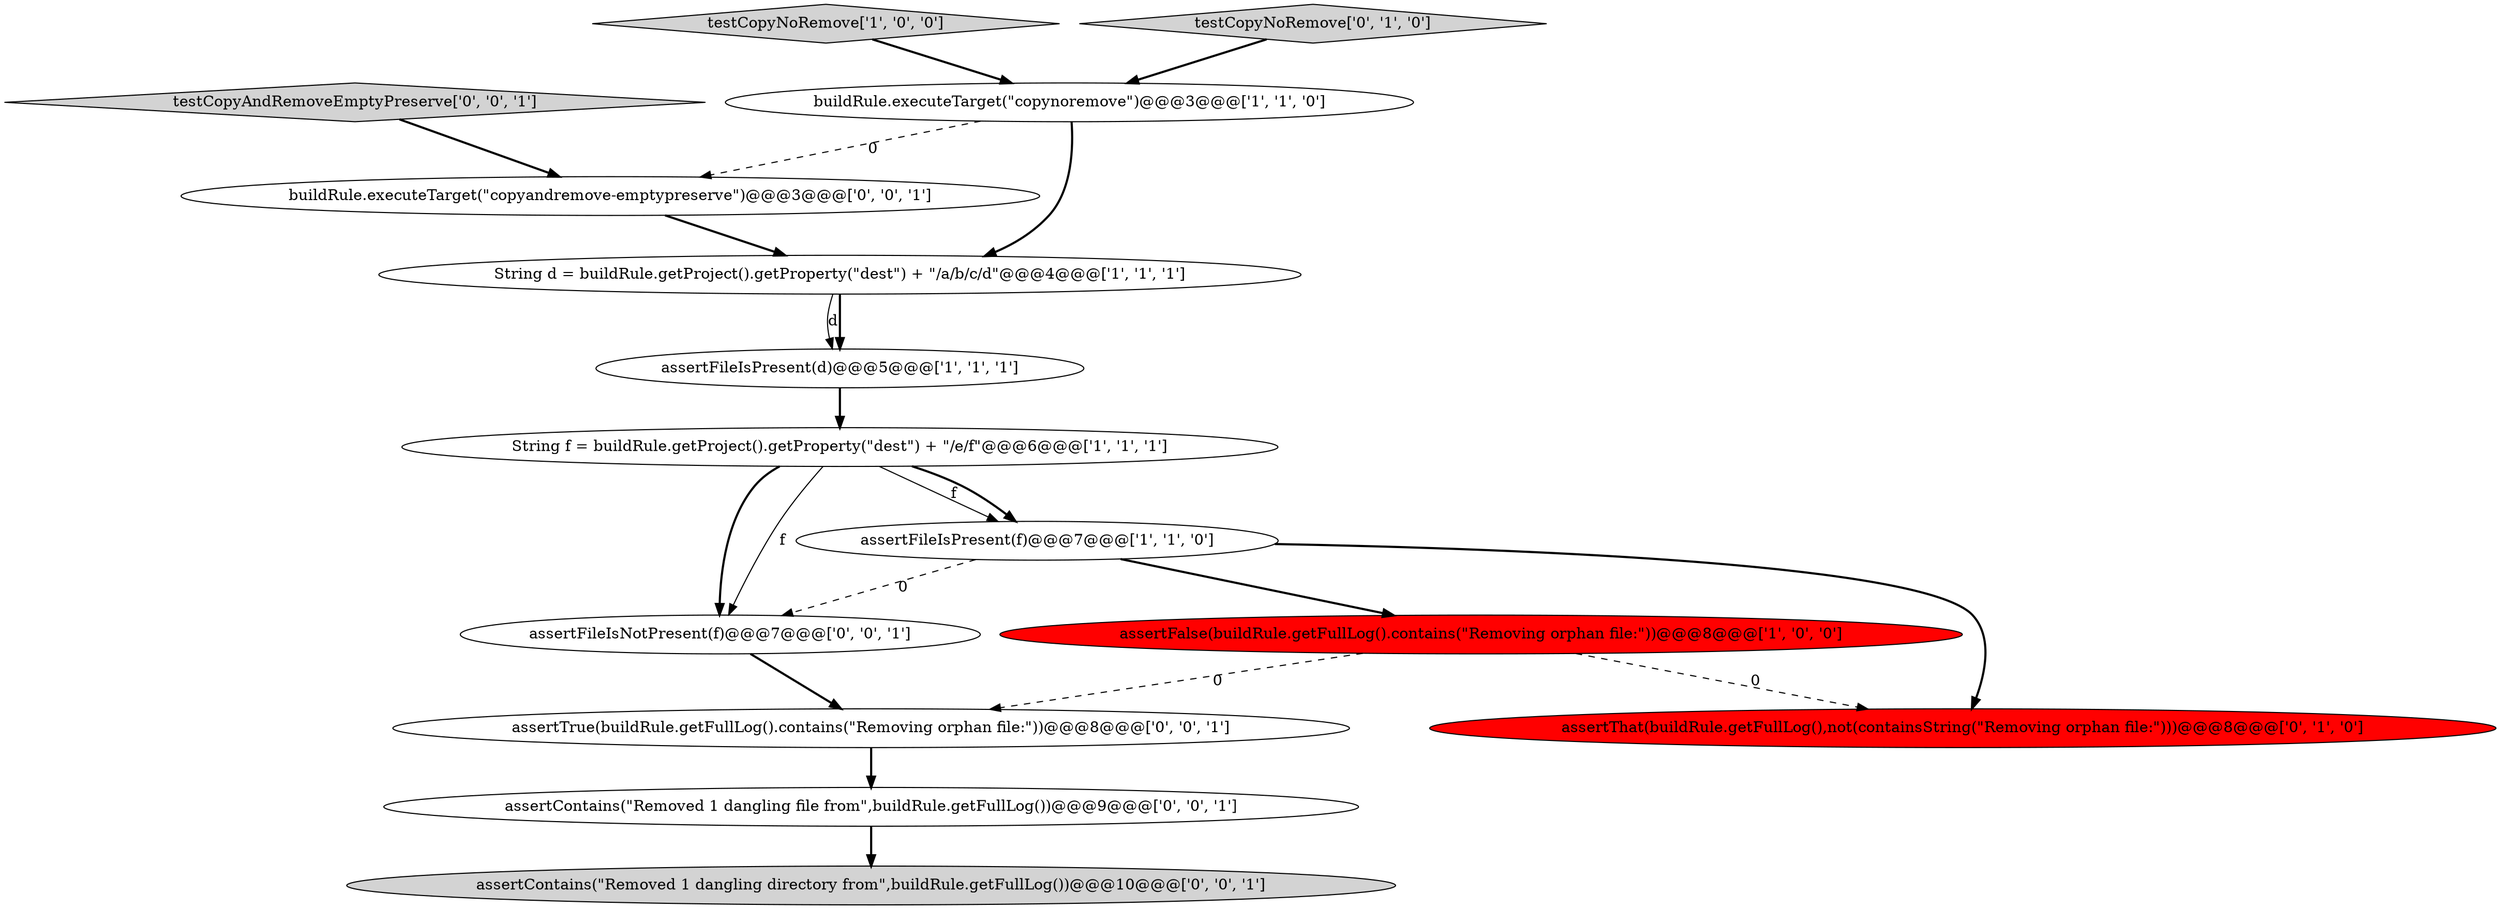 digraph {
12 [style = filled, label = "assertContains(\"Removed 1 dangling file from\",buildRule.getFullLog())@@@9@@@['0', '0', '1']", fillcolor = white, shape = ellipse image = "AAA0AAABBB3BBB"];
14 [style = filled, label = "assertFileIsNotPresent(f)@@@7@@@['0', '0', '1']", fillcolor = white, shape = ellipse image = "AAA0AAABBB3BBB"];
4 [style = filled, label = "buildRule.executeTarget(\"copynoremove\")@@@3@@@['1', '1', '0']", fillcolor = white, shape = ellipse image = "AAA0AAABBB1BBB"];
2 [style = filled, label = "assertFalse(buildRule.getFullLog().contains(\"Removing orphan file:\"))@@@8@@@['1', '0', '0']", fillcolor = red, shape = ellipse image = "AAA1AAABBB1BBB"];
6 [style = filled, label = "testCopyNoRemove['1', '0', '0']", fillcolor = lightgray, shape = diamond image = "AAA0AAABBB1BBB"];
10 [style = filled, label = "assertTrue(buildRule.getFullLog().contains(\"Removing orphan file:\"))@@@8@@@['0', '0', '1']", fillcolor = white, shape = ellipse image = "AAA0AAABBB3BBB"];
1 [style = filled, label = "assertFileIsPresent(f)@@@7@@@['1', '1', '0']", fillcolor = white, shape = ellipse image = "AAA0AAABBB1BBB"];
11 [style = filled, label = "assertContains(\"Removed 1 dangling directory from\",buildRule.getFullLog())@@@10@@@['0', '0', '1']", fillcolor = lightgray, shape = ellipse image = "AAA0AAABBB3BBB"];
13 [style = filled, label = "buildRule.executeTarget(\"copyandremove-emptypreserve\")@@@3@@@['0', '0', '1']", fillcolor = white, shape = ellipse image = "AAA0AAABBB3BBB"];
8 [style = filled, label = "testCopyNoRemove['0', '1', '0']", fillcolor = lightgray, shape = diamond image = "AAA0AAABBB2BBB"];
7 [style = filled, label = "assertThat(buildRule.getFullLog(),not(containsString(\"Removing orphan file:\")))@@@8@@@['0', '1', '0']", fillcolor = red, shape = ellipse image = "AAA1AAABBB2BBB"];
3 [style = filled, label = "String d = buildRule.getProject().getProperty(\"dest\") + \"/a/b/c/d\"@@@4@@@['1', '1', '1']", fillcolor = white, shape = ellipse image = "AAA0AAABBB1BBB"];
9 [style = filled, label = "testCopyAndRemoveEmptyPreserve['0', '0', '1']", fillcolor = lightgray, shape = diamond image = "AAA0AAABBB3BBB"];
5 [style = filled, label = "assertFileIsPresent(d)@@@5@@@['1', '1', '1']", fillcolor = white, shape = ellipse image = "AAA0AAABBB1BBB"];
0 [style = filled, label = "String f = buildRule.getProject().getProperty(\"dest\") + \"/e/f\"@@@6@@@['1', '1', '1']", fillcolor = white, shape = ellipse image = "AAA0AAABBB1BBB"];
4->3 [style = bold, label=""];
1->14 [style = dashed, label="0"];
12->11 [style = bold, label=""];
3->5 [style = solid, label="d"];
14->10 [style = bold, label=""];
2->7 [style = dashed, label="0"];
1->7 [style = bold, label=""];
2->10 [style = dashed, label="0"];
6->4 [style = bold, label=""];
3->5 [style = bold, label=""];
0->14 [style = bold, label=""];
0->1 [style = solid, label="f"];
13->3 [style = bold, label=""];
5->0 [style = bold, label=""];
10->12 [style = bold, label=""];
0->1 [style = bold, label=""];
1->2 [style = bold, label=""];
0->14 [style = solid, label="f"];
8->4 [style = bold, label=""];
4->13 [style = dashed, label="0"];
9->13 [style = bold, label=""];
}

